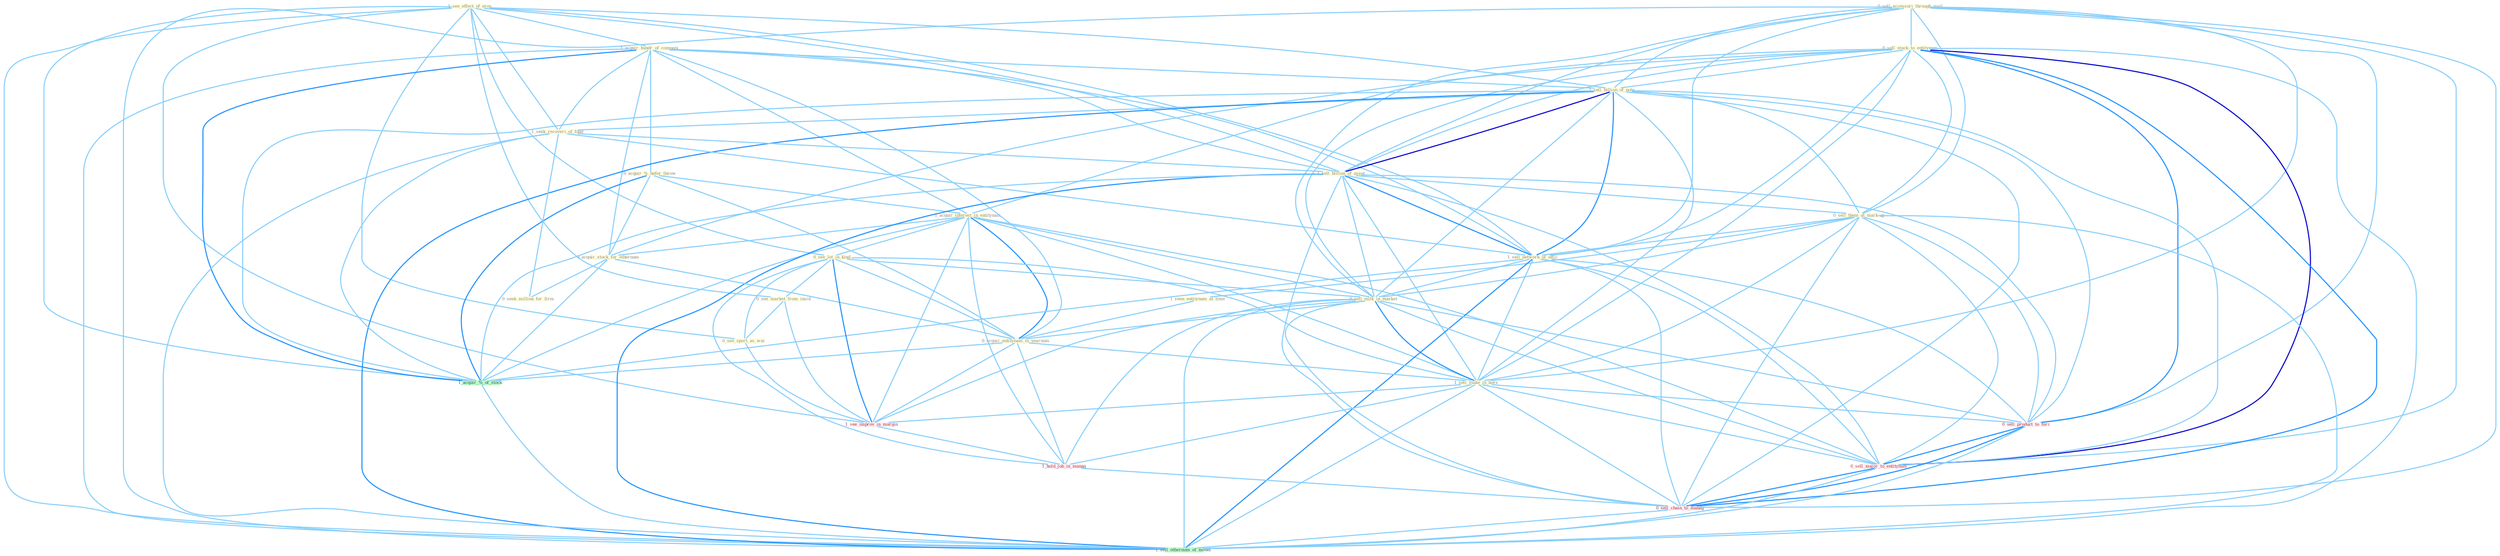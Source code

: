 Graph G{ 
    node
    [shape=polygon,style=filled,width=.5,height=.06,color="#BDFCC9",fixedsize=true,fontsize=4,
    fontcolor="#2f4f4f"];
    {node
    [color="#ffffe0", fontcolor="#8b7d6b"] "0_sell_accessori_through_mail " "0_sell_stock_to_entitynam " "1_see_effect_of_eros " "1_acquir_hundr_of_compani " "0_acquir_%_befor_throw " "1_acquir_interest_in_entitynam " "1_sell_billion_of_note " "1_seek_recoveri_of_fund " "1_sell_billion_of_asset " "0_acquir_stock_for_othernum " "0_sell_them_at_mark-up " "1_sell_network_of_offic " "1_seen_entitynam_at_time " "0_see_lot_in_kind " "0_sell_milk_in_market " "0_acquir_entitynam_in_yearnum " "0_see_market_from_insid " "0_see_sport_as_wai " "0_seek_million_for_firm " "1_sell_stake_in_hors "}
{node [color="#fff0f5", fontcolor="#b22222"] "1_see_improv_in_margin " "1_hold_job_in_manag " "0_sell_product_to_forc " "0_sell_major_to_entitynam " "0_sell_chain_to_manag "}
edge [color="#B0E2FF"];

	"0_sell_accessori_through_mail " -- "0_sell_stock_to_entitynam " [w="1", color="#87cefa" ];
	"0_sell_accessori_through_mail " -- "1_sell_billion_of_note " [w="1", color="#87cefa" ];
	"0_sell_accessori_through_mail " -- "1_sell_billion_of_asset " [w="1", color="#87cefa" ];
	"0_sell_accessori_through_mail " -- "0_sell_them_at_mark-up " [w="1", color="#87cefa" ];
	"0_sell_accessori_through_mail " -- "1_sell_network_of_offic " [w="1", color="#87cefa" ];
	"0_sell_accessori_through_mail " -- "0_sell_milk_in_market " [w="1", color="#87cefa" ];
	"0_sell_accessori_through_mail " -- "1_sell_stake_in_hors " [w="1", color="#87cefa" ];
	"0_sell_accessori_through_mail " -- "0_sell_product_to_forc " [w="1", color="#87cefa" ];
	"0_sell_accessori_through_mail " -- "0_sell_major_to_entitynam " [w="1", color="#87cefa" ];
	"0_sell_accessori_through_mail " -- "0_sell_chain_to_manag " [w="1", color="#87cefa" ];
	"0_sell_accessori_through_mail " -- "1_sell_othernum_of_model " [w="1", color="#87cefa" ];
	"0_sell_stock_to_entitynam " -- "1_acquir_interest_in_entitynam " [w="1", color="#87cefa" ];
	"0_sell_stock_to_entitynam " -- "1_sell_billion_of_note " [w="1", color="#87cefa" ];
	"0_sell_stock_to_entitynam " -- "1_sell_billion_of_asset " [w="1", color="#87cefa" ];
	"0_sell_stock_to_entitynam " -- "0_acquir_stock_for_othernum " [w="1", color="#87cefa" ];
	"0_sell_stock_to_entitynam " -- "0_sell_them_at_mark-up " [w="1", color="#87cefa" ];
	"0_sell_stock_to_entitynam " -- "1_sell_network_of_offic " [w="1", color="#87cefa" ];
	"0_sell_stock_to_entitynam " -- "0_sell_milk_in_market " [w="1", color="#87cefa" ];
	"0_sell_stock_to_entitynam " -- "1_sell_stake_in_hors " [w="1", color="#87cefa" ];
	"0_sell_stock_to_entitynam " -- "0_sell_product_to_forc " [w="2", color="#1e90ff" , len=0.8];
	"0_sell_stock_to_entitynam " -- "0_sell_major_to_entitynam " [w="3", color="#0000cd" , len=0.6];
	"0_sell_stock_to_entitynam " -- "0_sell_chain_to_manag " [w="2", color="#1e90ff" , len=0.8];
	"0_sell_stock_to_entitynam " -- "1_sell_othernum_of_model " [w="1", color="#87cefa" ];
	"1_see_effect_of_eros " -- "1_acquir_hundr_of_compani " [w="1", color="#87cefa" ];
	"1_see_effect_of_eros " -- "1_sell_billion_of_note " [w="1", color="#87cefa" ];
	"1_see_effect_of_eros " -- "1_seek_recoveri_of_fund " [w="1", color="#87cefa" ];
	"1_see_effect_of_eros " -- "1_sell_billion_of_asset " [w="1", color="#87cefa" ];
	"1_see_effect_of_eros " -- "1_sell_network_of_offic " [w="1", color="#87cefa" ];
	"1_see_effect_of_eros " -- "0_see_lot_in_kind " [w="1", color="#87cefa" ];
	"1_see_effect_of_eros " -- "0_see_market_from_insid " [w="1", color="#87cefa" ];
	"1_see_effect_of_eros " -- "0_see_sport_as_wai " [w="1", color="#87cefa" ];
	"1_see_effect_of_eros " -- "1_see_improv_in_margin " [w="1", color="#87cefa" ];
	"1_see_effect_of_eros " -- "1_acquir_%_of_stock " [w="1", color="#87cefa" ];
	"1_see_effect_of_eros " -- "1_sell_othernum_of_model " [w="1", color="#87cefa" ];
	"1_acquir_hundr_of_compani " -- "0_acquir_%_befor_throw " [w="1", color="#87cefa" ];
	"1_acquir_hundr_of_compani " -- "1_acquir_interest_in_entitynam " [w="1", color="#87cefa" ];
	"1_acquir_hundr_of_compani " -- "1_sell_billion_of_note " [w="1", color="#87cefa" ];
	"1_acquir_hundr_of_compani " -- "1_seek_recoveri_of_fund " [w="1", color="#87cefa" ];
	"1_acquir_hundr_of_compani " -- "1_sell_billion_of_asset " [w="1", color="#87cefa" ];
	"1_acquir_hundr_of_compani " -- "0_acquir_stock_for_othernum " [w="1", color="#87cefa" ];
	"1_acquir_hundr_of_compani " -- "1_sell_network_of_offic " [w="1", color="#87cefa" ];
	"1_acquir_hundr_of_compani " -- "0_acquir_entitynam_in_yearnum " [w="1", color="#87cefa" ];
	"1_acquir_hundr_of_compani " -- "1_acquir_%_of_stock " [w="2", color="#1e90ff" , len=0.8];
	"1_acquir_hundr_of_compani " -- "1_sell_othernum_of_model " [w="1", color="#87cefa" ];
	"0_acquir_%_befor_throw " -- "1_acquir_interest_in_entitynam " [w="1", color="#87cefa" ];
	"0_acquir_%_befor_throw " -- "0_acquir_stock_for_othernum " [w="1", color="#87cefa" ];
	"0_acquir_%_befor_throw " -- "0_acquir_entitynam_in_yearnum " [w="1", color="#87cefa" ];
	"0_acquir_%_befor_throw " -- "1_acquir_%_of_stock " [w="2", color="#1e90ff" , len=0.8];
	"1_acquir_interest_in_entitynam " -- "0_acquir_stock_for_othernum " [w="1", color="#87cefa" ];
	"1_acquir_interest_in_entitynam " -- "0_see_lot_in_kind " [w="1", color="#87cefa" ];
	"1_acquir_interest_in_entitynam " -- "0_sell_milk_in_market " [w="1", color="#87cefa" ];
	"1_acquir_interest_in_entitynam " -- "0_acquir_entitynam_in_yearnum " [w="2", color="#1e90ff" , len=0.8];
	"1_acquir_interest_in_entitynam " -- "1_sell_stake_in_hors " [w="1", color="#87cefa" ];
	"1_acquir_interest_in_entitynam " -- "1_see_improv_in_margin " [w="1", color="#87cefa" ];
	"1_acquir_interest_in_entitynam " -- "1_acquir_%_of_stock " [w="1", color="#87cefa" ];
	"1_acquir_interest_in_entitynam " -- "1_hold_job_in_manag " [w="1", color="#87cefa" ];
	"1_acquir_interest_in_entitynam " -- "0_sell_major_to_entitynam " [w="1", color="#87cefa" ];
	"1_sell_billion_of_note " -- "1_seek_recoveri_of_fund " [w="1", color="#87cefa" ];
	"1_sell_billion_of_note " -- "1_sell_billion_of_asset " [w="3", color="#0000cd" , len=0.6];
	"1_sell_billion_of_note " -- "0_sell_them_at_mark-up " [w="1", color="#87cefa" ];
	"1_sell_billion_of_note " -- "1_sell_network_of_offic " [w="2", color="#1e90ff" , len=0.8];
	"1_sell_billion_of_note " -- "0_sell_milk_in_market " [w="1", color="#87cefa" ];
	"1_sell_billion_of_note " -- "1_sell_stake_in_hors " [w="1", color="#87cefa" ];
	"1_sell_billion_of_note " -- "1_acquir_%_of_stock " [w="1", color="#87cefa" ];
	"1_sell_billion_of_note " -- "0_sell_product_to_forc " [w="1", color="#87cefa" ];
	"1_sell_billion_of_note " -- "0_sell_major_to_entitynam " [w="1", color="#87cefa" ];
	"1_sell_billion_of_note " -- "0_sell_chain_to_manag " [w="1", color="#87cefa" ];
	"1_sell_billion_of_note " -- "1_sell_othernum_of_model " [w="2", color="#1e90ff" , len=0.8];
	"1_seek_recoveri_of_fund " -- "1_sell_billion_of_asset " [w="1", color="#87cefa" ];
	"1_seek_recoveri_of_fund " -- "1_sell_network_of_offic " [w="1", color="#87cefa" ];
	"1_seek_recoveri_of_fund " -- "0_seek_million_for_firm " [w="1", color="#87cefa" ];
	"1_seek_recoveri_of_fund " -- "1_acquir_%_of_stock " [w="1", color="#87cefa" ];
	"1_seek_recoveri_of_fund " -- "1_sell_othernum_of_model " [w="1", color="#87cefa" ];
	"1_sell_billion_of_asset " -- "0_sell_them_at_mark-up " [w="1", color="#87cefa" ];
	"1_sell_billion_of_asset " -- "1_sell_network_of_offic " [w="2", color="#1e90ff" , len=0.8];
	"1_sell_billion_of_asset " -- "0_sell_milk_in_market " [w="1", color="#87cefa" ];
	"1_sell_billion_of_asset " -- "1_sell_stake_in_hors " [w="1", color="#87cefa" ];
	"1_sell_billion_of_asset " -- "1_acquir_%_of_stock " [w="1", color="#87cefa" ];
	"1_sell_billion_of_asset " -- "0_sell_product_to_forc " [w="1", color="#87cefa" ];
	"1_sell_billion_of_asset " -- "0_sell_major_to_entitynam " [w="1", color="#87cefa" ];
	"1_sell_billion_of_asset " -- "0_sell_chain_to_manag " [w="1", color="#87cefa" ];
	"1_sell_billion_of_asset " -- "1_sell_othernum_of_model " [w="2", color="#1e90ff" , len=0.8];
	"0_acquir_stock_for_othernum " -- "0_acquir_entitynam_in_yearnum " [w="1", color="#87cefa" ];
	"0_acquir_stock_for_othernum " -- "0_seek_million_for_firm " [w="1", color="#87cefa" ];
	"0_acquir_stock_for_othernum " -- "1_acquir_%_of_stock " [w="1", color="#87cefa" ];
	"0_sell_them_at_mark-up " -- "1_sell_network_of_offic " [w="1", color="#87cefa" ];
	"0_sell_them_at_mark-up " -- "1_seen_entitynam_at_time " [w="1", color="#87cefa" ];
	"0_sell_them_at_mark-up " -- "0_sell_milk_in_market " [w="1", color="#87cefa" ];
	"0_sell_them_at_mark-up " -- "1_sell_stake_in_hors " [w="1", color="#87cefa" ];
	"0_sell_them_at_mark-up " -- "0_sell_product_to_forc " [w="1", color="#87cefa" ];
	"0_sell_them_at_mark-up " -- "0_sell_major_to_entitynam " [w="1", color="#87cefa" ];
	"0_sell_them_at_mark-up " -- "0_sell_chain_to_manag " [w="1", color="#87cefa" ];
	"0_sell_them_at_mark-up " -- "1_sell_othernum_of_model " [w="1", color="#87cefa" ];
	"1_sell_network_of_offic " -- "0_sell_milk_in_market " [w="1", color="#87cefa" ];
	"1_sell_network_of_offic " -- "1_sell_stake_in_hors " [w="1", color="#87cefa" ];
	"1_sell_network_of_offic " -- "1_acquir_%_of_stock " [w="1", color="#87cefa" ];
	"1_sell_network_of_offic " -- "0_sell_product_to_forc " [w="1", color="#87cefa" ];
	"1_sell_network_of_offic " -- "0_sell_major_to_entitynam " [w="1", color="#87cefa" ];
	"1_sell_network_of_offic " -- "0_sell_chain_to_manag " [w="1", color="#87cefa" ];
	"1_sell_network_of_offic " -- "1_sell_othernum_of_model " [w="2", color="#1e90ff" , len=0.8];
	"1_seen_entitynam_at_time " -- "0_acquir_entitynam_in_yearnum " [w="1", color="#87cefa" ];
	"0_see_lot_in_kind " -- "0_sell_milk_in_market " [w="1", color="#87cefa" ];
	"0_see_lot_in_kind " -- "0_acquir_entitynam_in_yearnum " [w="1", color="#87cefa" ];
	"0_see_lot_in_kind " -- "0_see_market_from_insid " [w="1", color="#87cefa" ];
	"0_see_lot_in_kind " -- "0_see_sport_as_wai " [w="1", color="#87cefa" ];
	"0_see_lot_in_kind " -- "1_sell_stake_in_hors " [w="1", color="#87cefa" ];
	"0_see_lot_in_kind " -- "1_see_improv_in_margin " [w="2", color="#1e90ff" , len=0.8];
	"0_see_lot_in_kind " -- "1_hold_job_in_manag " [w="1", color="#87cefa" ];
	"0_sell_milk_in_market " -- "0_acquir_entitynam_in_yearnum " [w="1", color="#87cefa" ];
	"0_sell_milk_in_market " -- "1_sell_stake_in_hors " [w="2", color="#1e90ff" , len=0.8];
	"0_sell_milk_in_market " -- "1_see_improv_in_margin " [w="1", color="#87cefa" ];
	"0_sell_milk_in_market " -- "1_hold_job_in_manag " [w="1", color="#87cefa" ];
	"0_sell_milk_in_market " -- "0_sell_product_to_forc " [w="1", color="#87cefa" ];
	"0_sell_milk_in_market " -- "0_sell_major_to_entitynam " [w="1", color="#87cefa" ];
	"0_sell_milk_in_market " -- "0_sell_chain_to_manag " [w="1", color="#87cefa" ];
	"0_sell_milk_in_market " -- "1_sell_othernum_of_model " [w="1", color="#87cefa" ];
	"0_acquir_entitynam_in_yearnum " -- "1_sell_stake_in_hors " [w="1", color="#87cefa" ];
	"0_acquir_entitynam_in_yearnum " -- "1_see_improv_in_margin " [w="1", color="#87cefa" ];
	"0_acquir_entitynam_in_yearnum " -- "1_acquir_%_of_stock " [w="1", color="#87cefa" ];
	"0_acquir_entitynam_in_yearnum " -- "1_hold_job_in_manag " [w="1", color="#87cefa" ];
	"0_see_market_from_insid " -- "0_see_sport_as_wai " [w="1", color="#87cefa" ];
	"0_see_market_from_insid " -- "1_see_improv_in_margin " [w="1", color="#87cefa" ];
	"0_see_sport_as_wai " -- "1_see_improv_in_margin " [w="1", color="#87cefa" ];
	"1_sell_stake_in_hors " -- "1_see_improv_in_margin " [w="1", color="#87cefa" ];
	"1_sell_stake_in_hors " -- "1_hold_job_in_manag " [w="1", color="#87cefa" ];
	"1_sell_stake_in_hors " -- "0_sell_product_to_forc " [w="1", color="#87cefa" ];
	"1_sell_stake_in_hors " -- "0_sell_major_to_entitynam " [w="1", color="#87cefa" ];
	"1_sell_stake_in_hors " -- "0_sell_chain_to_manag " [w="1", color="#87cefa" ];
	"1_sell_stake_in_hors " -- "1_sell_othernum_of_model " [w="1", color="#87cefa" ];
	"1_see_improv_in_margin " -- "1_hold_job_in_manag " [w="1", color="#87cefa" ];
	"1_acquir_%_of_stock " -- "1_sell_othernum_of_model " [w="1", color="#87cefa" ];
	"1_hold_job_in_manag " -- "0_sell_chain_to_manag " [w="1", color="#87cefa" ];
	"0_sell_product_to_forc " -- "0_sell_major_to_entitynam " [w="2", color="#1e90ff" , len=0.8];
	"0_sell_product_to_forc " -- "0_sell_chain_to_manag " [w="2", color="#1e90ff" , len=0.8];
	"0_sell_product_to_forc " -- "1_sell_othernum_of_model " [w="1", color="#87cefa" ];
	"0_sell_major_to_entitynam " -- "0_sell_chain_to_manag " [w="2", color="#1e90ff" , len=0.8];
	"0_sell_major_to_entitynam " -- "1_sell_othernum_of_model " [w="1", color="#87cefa" ];
	"0_sell_chain_to_manag " -- "1_sell_othernum_of_model " [w="1", color="#87cefa" ];
}
